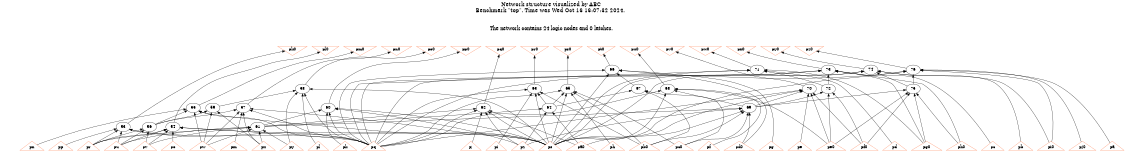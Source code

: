 # Network structure generated by ABC

digraph network {
size = "7.5,10";
center = true;
edge [dir = back];

{
  node [shape = plaintext];
  edge [style = invis];
  LevelTitle1 [label=""];
  LevelTitle2 [label=""];
  Level5 [label = ""];
  Level4 [label = ""];
  Level3 [label = ""];
  Level2 [label = ""];
  Level1 [label = ""];
  Level0 [label = ""];
  LevelTitle1 ->  LevelTitle2 ->  Level5 ->  Level4 ->  Level3 ->  Level2 ->  Level1 ->  Level0;
}

{
  rank = same;
  LevelTitle1;
  title1 [shape=plaintext,
          fontsize=20,
          fontname = "Times-Roman",
          label="Network structure visualized by ABC\nBenchmark \"top\". Time was Wed Oct 16 16:07:32 2024. "
         ];
}

{
  rank = same;
  LevelTitle2;
  title2 [shape=plaintext,
          fontsize=18,
          fontname = "Times-Roman",
          label="The network contains 24 logic nodes and 0 latches.\n"
         ];
}

{
  rank = same;
  Level5;
  Node36 [label = "pk0", shape = invtriangle, color = coral, fillcolor = coral];
  Node37 [label = "pl0", shape = invtriangle, color = coral, fillcolor = coral];
  Node38 [label = "pm0", shape = invtriangle, color = coral, fillcolor = coral];
  Node39 [label = "pn0", shape = invtriangle, color = coral, fillcolor = coral];
  Node40 [label = "po0", shape = invtriangle, color = coral, fillcolor = coral];
  Node41 [label = "pp0", shape = invtriangle, color = coral, fillcolor = coral];
  Node42 [label = "pq0", shape = invtriangle, color = coral, fillcolor = coral];
  Node43 [label = "pr0", shape = invtriangle, color = coral, fillcolor = coral];
  Node44 [label = "ps0", shape = invtriangle, color = coral, fillcolor = coral];
  Node45 [label = "pt0", shape = invtriangle, color = coral, fillcolor = coral];
  Node46 [label = "pu0", shape = invtriangle, color = coral, fillcolor = coral];
  Node47 [label = "pv0", shape = invtriangle, color = coral, fillcolor = coral];
  Node48 [label = "pw0", shape = invtriangle, color = coral, fillcolor = coral];
  Node49 [label = "px0", shape = invtriangle, color = coral, fillcolor = coral];
  Node50 [label = "py0", shape = invtriangle, color = coral, fillcolor = coral];
  Node51 [label = "pz0", shape = invtriangle, color = coral, fillcolor = coral];
}

{
  rank = same;
  Level4;
  Node66 [label = "66\n", shape = ellipse];
  Node71 [label = "71\n", shape = ellipse];
  Node73 [label = "73\n", shape = ellipse];
  Node74 [label = "74\n", shape = ellipse];
  Node76 [label = "76\n", shape = ellipse];
}

{
  rank = same;
  Level3;
  Node58 [label = "58\n", shape = ellipse];
  Node63 [label = "63\n", shape = ellipse];
  Node65 [label = "65\n", shape = ellipse];
  Node67 [label = "67\n", shape = ellipse];
  Node68 [label = "68\n", shape = ellipse];
  Node70 [label = "70\n", shape = ellipse];
  Node72 [label = "72\n", shape = ellipse];
  Node75 [label = "75\n", shape = ellipse];
}

{
  rank = same;
  Level2;
  Node55 [label = "55\n", shape = ellipse];
  Node57 [label = "57\n", shape = ellipse];
  Node59 [label = "59\n", shape = ellipse];
  Node60 [label = "60\n", shape = ellipse];
  Node62 [label = "62\n", shape = ellipse];
  Node64 [label = "64\n", shape = ellipse];
  Node69 [label = "69\n", shape = ellipse];
}

{
  rank = same;
  Level1;
  Node53 [label = "53\n", shape = ellipse];
  Node54 [label = "54\n", shape = ellipse];
  Node56 [label = "56\n", shape = ellipse];
  Node61 [label = "61\n", shape = ellipse];
}

{
  rank = same;
  Level0;
  Node1 [label = "pp", shape = triangle, color = coral, fillcolor = coral];
  Node2 [label = "pa0", shape = triangle, color = coral, fillcolor = coral];
  Node3 [label = "pq", shape = triangle, color = coral, fillcolor = coral];
  Node4 [label = "pb0", shape = triangle, color = coral, fillcolor = coral];
  Node5 [label = "pr", shape = triangle, color = coral, fillcolor = coral];
  Node6 [label = "pc0", shape = triangle, color = coral, fillcolor = coral];
  Node7 [label = "ps", shape = triangle, color = coral, fillcolor = coral];
  Node8 [label = "pd0", shape = triangle, color = coral, fillcolor = coral];
  Node9 [label = "pe0", shape = triangle, color = coral, fillcolor = coral];
  Node10 [label = "pu", shape = triangle, color = coral, fillcolor = coral];
  Node11 [label = "pf0", shape = triangle, color = coral, fillcolor = coral];
  Node12 [label = "pv", shape = triangle, color = coral, fillcolor = coral];
  Node13 [label = "pg0", shape = triangle, color = coral, fillcolor = coral];
  Node14 [label = "pw", shape = triangle, color = coral, fillcolor = coral];
  Node15 [label = "ph0", shape = triangle, color = coral, fillcolor = coral];
  Node16 [label = "px", shape = triangle, color = coral, fillcolor = coral];
  Node17 [label = "pi0", shape = triangle, color = coral, fillcolor = coral];
  Node18 [label = "py", shape = triangle, color = coral, fillcolor = coral];
  Node19 [label = "pj0", shape = triangle, color = coral, fillcolor = coral];
  Node20 [label = "pz", shape = triangle, color = coral, fillcolor = coral];
  Node21 [label = "pa", shape = triangle, color = coral, fillcolor = coral];
  Node22 [label = "pb", shape = triangle, color = coral, fillcolor = coral];
  Node23 [label = "pc", shape = triangle, color = coral, fillcolor = coral];
  Node24 [label = "pd", shape = triangle, color = coral, fillcolor = coral];
  Node25 [label = "pe", shape = triangle, color = coral, fillcolor = coral];
  Node26 [label = "pf", shape = triangle, color = coral, fillcolor = coral];
  Node27 [label = "pg", shape = triangle, color = coral, fillcolor = coral];
  Node28 [label = "ph", shape = triangle, color = coral, fillcolor = coral];
  Node29 [label = "pi", shape = triangle, color = coral, fillcolor = coral];
  Node30 [label = "pj", shape = triangle, color = coral, fillcolor = coral];
  Node31 [label = "pk", shape = triangle, color = coral, fillcolor = coral];
  Node32 [label = "pl", shape = triangle, color = coral, fillcolor = coral];
  Node33 [label = "pm", shape = triangle, color = coral, fillcolor = coral];
  Node34 [label = "pn", shape = triangle, color = coral, fillcolor = coral];
  Node35 [label = "po", shape = triangle, color = coral, fillcolor = coral];
}

title1 -> title2 [style = invis];
title2 -> Node36 [style = invis];
title2 -> Node37 [style = invis];
title2 -> Node38 [style = invis];
title2 -> Node39 [style = invis];
title2 -> Node40 [style = invis];
title2 -> Node41 [style = invis];
title2 -> Node42 [style = invis];
title2 -> Node43 [style = invis];
title2 -> Node44 [style = invis];
title2 -> Node45 [style = invis];
title2 -> Node46 [style = invis];
title2 -> Node47 [style = invis];
title2 -> Node48 [style = invis];
title2 -> Node49 [style = invis];
title2 -> Node50 [style = invis];
title2 -> Node51 [style = invis];
Node36 -> Node37 [style = invis];
Node37 -> Node38 [style = invis];
Node38 -> Node39 [style = invis];
Node39 -> Node40 [style = invis];
Node40 -> Node41 [style = invis];
Node41 -> Node42 [style = invis];
Node42 -> Node43 [style = invis];
Node43 -> Node44 [style = invis];
Node44 -> Node45 [style = invis];
Node45 -> Node46 [style = invis];
Node46 -> Node47 [style = invis];
Node47 -> Node48 [style = invis];
Node48 -> Node49 [style = invis];
Node49 -> Node50 [style = invis];
Node50 -> Node51 [style = invis];
Node36 -> Node53 [style = solid];
Node37 -> Node54 [style = solid];
Node38 -> Node55 [style = solid];
Node39 -> Node57 [style = solid];
Node40 -> Node58 [style = solid];
Node41 -> Node60 [style = solid];
Node42 -> Node62 [style = solid];
Node43 -> Node63 [style = solid];
Node44 -> Node65 [style = solid];
Node45 -> Node66 [style = solid];
Node46 -> Node68 [style = solid];
Node47 -> Node70 [style = solid];
Node48 -> Node71 [style = solid];
Node49 -> Node73 [style = solid];
Node50 -> Node74 [style = solid];
Node51 -> Node76 [style = solid];
Node53 -> Node1 [style = solid];
Node53 -> Node3 [style = solid];
Node53 -> Node5 [style = solid];
Node53 -> Node7 [style = solid];
Node53 -> Node10 [style = solid];
Node54 -> Node3 [style = solid];
Node54 -> Node5 [style = solid];
Node54 -> Node7 [style = solid];
Node54 -> Node10 [style = solid];
Node54 -> Node12 [style = solid];
Node54 -> Node35 [style = solid];
Node55 -> Node56 [style = solid];
Node55 -> Node3 [style = solid];
Node55 -> Node7 [style = solid];
Node55 -> Node14 [style = solid];
Node55 -> Node34 [style = solid];
Node56 -> Node5 [style = solid];
Node56 -> Node10 [style = solid];
Node56 -> Node12 [style = solid];
Node57 -> Node56 [style = solid];
Node57 -> Node3 [style = solid];
Node57 -> Node7 [style = solid];
Node57 -> Node14 [style = solid];
Node57 -> Node16 [style = solid];
Node57 -> Node33 [style = solid];
Node58 -> Node59 [style = solid];
Node58 -> Node3 [style = solid];
Node58 -> Node7 [style = solid];
Node58 -> Node18 [style = solid];
Node58 -> Node32 [style = solid];
Node59 -> Node56 [style = solid];
Node59 -> Node14 [style = solid];
Node59 -> Node16 [style = solid];
Node60 -> Node61 [style = solid];
Node60 -> Node3 [style = solid];
Node60 -> Node7 [style = solid];
Node60 -> Node20 [style = solid];
Node60 -> Node31 [style = solid];
Node61 -> Node5 [style = solid];
Node61 -> Node10 [style = solid];
Node61 -> Node12 [style = solid];
Node61 -> Node14 [style = solid];
Node61 -> Node16 [style = solid];
Node61 -> Node18 [style = solid];
Node62 -> Node61 [style = solid];
Node62 -> Node2 [style = solid];
Node62 -> Node3 [style = solid];
Node62 -> Node7 [style = solid];
Node62 -> Node20 [style = solid];
Node62 -> Node30 [style = solid];
Node63 -> Node64 [style = solid];
Node63 -> Node3 [style = solid];
Node63 -> Node4 [style = solid];
Node63 -> Node7 [style = solid];
Node63 -> Node29 [style = solid];
Node64 -> Node61 [style = solid];
Node64 -> Node2 [style = solid];
Node64 -> Node20 [style = solid];
Node65 -> Node64 [style = solid];
Node65 -> Node3 [style = solid];
Node65 -> Node4 [style = solid];
Node65 -> Node6 [style = solid];
Node65 -> Node7 [style = solid];
Node65 -> Node28 [style = solid];
Node66 -> Node67 [style = solid];
Node66 -> Node3 [style = solid];
Node66 -> Node7 [style = solid];
Node66 -> Node8 [style = solid];
Node66 -> Node27 [style = solid];
Node67 -> Node64 [style = solid];
Node67 -> Node4 [style = solid];
Node67 -> Node6 [style = solid];
Node68 -> Node69 [style = solid];
Node68 -> Node3 [style = solid];
Node68 -> Node7 [style = solid];
Node68 -> Node9 [style = solid];
Node68 -> Node26 [style = solid];
Node69 -> Node61 [style = solid];
Node69 -> Node2 [style = solid];
Node69 -> Node4 [style = solid];
Node69 -> Node6 [style = solid];
Node69 -> Node8 [style = solid];
Node69 -> Node20 [style = solid];
Node70 -> Node69 [style = solid];
Node70 -> Node3 [style = solid];
Node70 -> Node7 [style = solid];
Node70 -> Node9 [style = solid];
Node70 -> Node11 [style = solid];
Node70 -> Node25 [style = solid];
Node71 -> Node72 [style = solid];
Node71 -> Node3 [style = solid];
Node71 -> Node7 [style = solid];
Node71 -> Node13 [style = solid];
Node71 -> Node24 [style = solid];
Node72 -> Node69 [style = solid];
Node72 -> Node9 [style = solid];
Node72 -> Node11 [style = solid];
Node73 -> Node72 [style = solid];
Node73 -> Node3 [style = solid];
Node73 -> Node7 [style = solid];
Node73 -> Node13 [style = solid];
Node73 -> Node15 [style = solid];
Node73 -> Node23 [style = solid];
Node74 -> Node75 [style = solid];
Node74 -> Node3 [style = solid];
Node74 -> Node7 [style = solid];
Node74 -> Node17 [style = solid];
Node74 -> Node22 [style = solid];
Node75 -> Node69 [style = solid];
Node75 -> Node9 [style = solid];
Node75 -> Node11 [style = solid];
Node75 -> Node13 [style = solid];
Node75 -> Node15 [style = solid];
Node76 -> Node75 [style = solid];
Node76 -> Node3 [style = solid];
Node76 -> Node7 [style = solid];
Node76 -> Node17 [style = solid];
Node76 -> Node19 [style = solid];
Node76 -> Node21 [style = solid];
}

